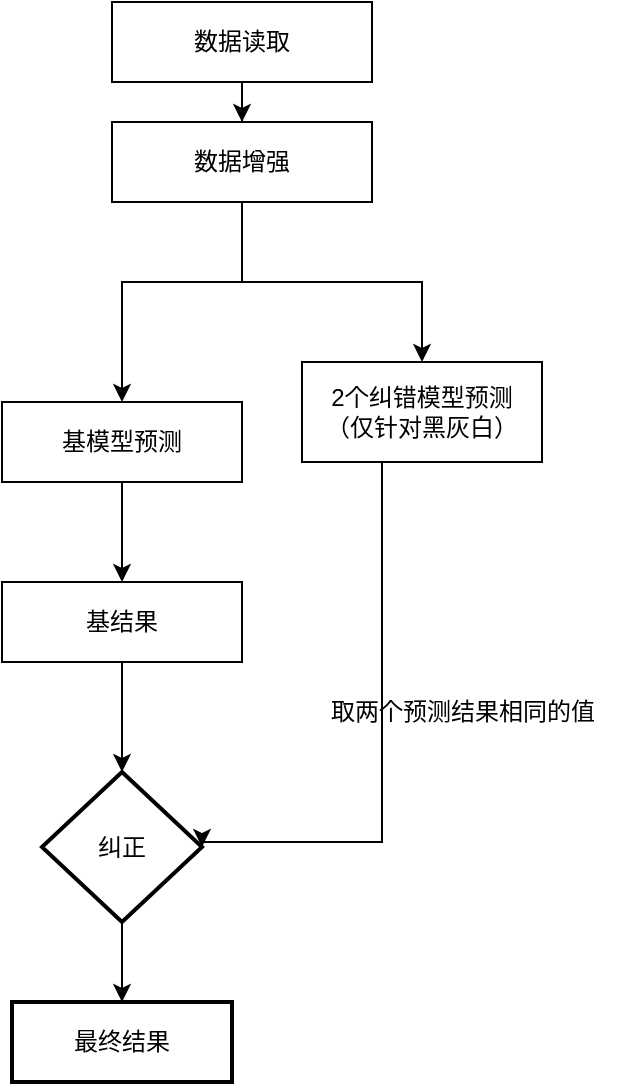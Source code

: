 <mxfile version="20.5.1" type="github">
  <diagram id="ztrk6C41VKz0y3JBxmpR" name="第 1 页">
    <mxGraphModel dx="1102" dy="582" grid="1" gridSize="10" guides="1" tooltips="1" connect="1" arrows="1" fold="1" page="1" pageScale="1" pageWidth="827" pageHeight="1169" math="0" shadow="0">
      <root>
        <mxCell id="0" />
        <mxCell id="1" parent="0" />
        <mxCell id="v_nW382A8O7cPtC-BspA-4" value="" style="edgeStyle=orthogonalEdgeStyle;rounded=0;orthogonalLoop=1;jettySize=auto;html=1;" edge="1" parent="1" source="v_nW382A8O7cPtC-BspA-1" target="v_nW382A8O7cPtC-BspA-2">
          <mxGeometry relative="1" as="geometry" />
        </mxCell>
        <mxCell id="v_nW382A8O7cPtC-BspA-1" value="数据读取" style="rounded=0;whiteSpace=wrap;html=1;" vertex="1" parent="1">
          <mxGeometry x="305" y="100" width="130" height="40" as="geometry" />
        </mxCell>
        <mxCell id="v_nW382A8O7cPtC-BspA-23" style="edgeStyle=orthogonalEdgeStyle;rounded=0;orthogonalLoop=1;jettySize=auto;html=1;entryX=0.5;entryY=0;entryDx=0;entryDy=0;" edge="1" parent="1" source="v_nW382A8O7cPtC-BspA-2" target="v_nW382A8O7cPtC-BspA-7">
          <mxGeometry relative="1" as="geometry">
            <Array as="points">
              <mxPoint x="370" y="240" />
              <mxPoint x="310" y="240" />
            </Array>
          </mxGeometry>
        </mxCell>
        <mxCell id="v_nW382A8O7cPtC-BspA-24" style="edgeStyle=orthogonalEdgeStyle;rounded=0;orthogonalLoop=1;jettySize=auto;html=1;" edge="1" parent="1" source="v_nW382A8O7cPtC-BspA-2" target="v_nW382A8O7cPtC-BspA-15">
          <mxGeometry relative="1" as="geometry">
            <Array as="points">
              <mxPoint x="370" y="240" />
              <mxPoint x="460" y="240" />
            </Array>
          </mxGeometry>
        </mxCell>
        <mxCell id="v_nW382A8O7cPtC-BspA-2" value="数据增强" style="rounded=0;whiteSpace=wrap;html=1;" vertex="1" parent="1">
          <mxGeometry x="305" y="160" width="130" height="40" as="geometry" />
        </mxCell>
        <mxCell id="v_nW382A8O7cPtC-BspA-10" value="" style="edgeStyle=orthogonalEdgeStyle;rounded=0;orthogonalLoop=1;jettySize=auto;html=1;" edge="1" parent="1" source="v_nW382A8O7cPtC-BspA-7" target="v_nW382A8O7cPtC-BspA-9">
          <mxGeometry relative="1" as="geometry" />
        </mxCell>
        <mxCell id="v_nW382A8O7cPtC-BspA-7" value="基模型预测" style="rounded=0;whiteSpace=wrap;html=1;" vertex="1" parent="1">
          <mxGeometry x="250" y="300" width="120" height="40" as="geometry" />
        </mxCell>
        <mxCell id="v_nW382A8O7cPtC-BspA-28" value="" style="edgeStyle=orthogonalEdgeStyle;rounded=0;orthogonalLoop=1;jettySize=auto;html=1;" edge="1" parent="1" source="v_nW382A8O7cPtC-BspA-9" target="v_nW382A8O7cPtC-BspA-27">
          <mxGeometry relative="1" as="geometry" />
        </mxCell>
        <mxCell id="v_nW382A8O7cPtC-BspA-9" value="基结果&lt;br&gt;" style="rounded=0;whiteSpace=wrap;html=1;" vertex="1" parent="1">
          <mxGeometry x="250" y="390" width="120" height="40" as="geometry" />
        </mxCell>
        <mxCell id="v_nW382A8O7cPtC-BspA-18" style="edgeStyle=orthogonalEdgeStyle;rounded=0;orthogonalLoop=1;jettySize=auto;html=1;entryX=1;entryY=0.5;entryDx=0;entryDy=0;entryPerimeter=0;" edge="1" parent="1" source="v_nW382A8O7cPtC-BspA-15" target="v_nW382A8O7cPtC-BspA-27">
          <mxGeometry relative="1" as="geometry">
            <mxPoint x="460" y="350" as="targetPoint" />
            <Array as="points">
              <mxPoint x="440" y="520" />
              <mxPoint x="350" y="520" />
            </Array>
          </mxGeometry>
        </mxCell>
        <mxCell id="v_nW382A8O7cPtC-BspA-15" value="2个纠错模型预测&lt;br&gt;（仅针对黑灰白）" style="rounded=0;whiteSpace=wrap;html=1;" vertex="1" parent="1">
          <mxGeometry x="400" y="280" width="120" height="50" as="geometry" />
        </mxCell>
        <mxCell id="v_nW382A8O7cPtC-BspA-25" value="&lt;span style=&quot;&quot;&gt;取两个预测结果相同的值&lt;/span&gt;" style="text;html=1;align=center;verticalAlign=middle;resizable=0;points=[];autosize=1;strokeColor=none;fillColor=none;" vertex="1" parent="1">
          <mxGeometry x="400" y="440" width="160" height="30" as="geometry" />
        </mxCell>
        <mxCell id="v_nW382A8O7cPtC-BspA-30" value="" style="edgeStyle=orthogonalEdgeStyle;rounded=0;orthogonalLoop=1;jettySize=auto;html=1;" edge="1" parent="1" source="v_nW382A8O7cPtC-BspA-27" target="v_nW382A8O7cPtC-BspA-29">
          <mxGeometry relative="1" as="geometry" />
        </mxCell>
        <mxCell id="v_nW382A8O7cPtC-BspA-27" value="纠正" style="strokeWidth=2;html=1;shape=mxgraph.flowchart.decision;whiteSpace=wrap;" vertex="1" parent="1">
          <mxGeometry x="270" y="485" width="80" height="75" as="geometry" />
        </mxCell>
        <mxCell id="v_nW382A8O7cPtC-BspA-29" value="最终结果" style="whiteSpace=wrap;html=1;strokeWidth=2;" vertex="1" parent="1">
          <mxGeometry x="255" y="600" width="110" height="40" as="geometry" />
        </mxCell>
      </root>
    </mxGraphModel>
  </diagram>
</mxfile>
